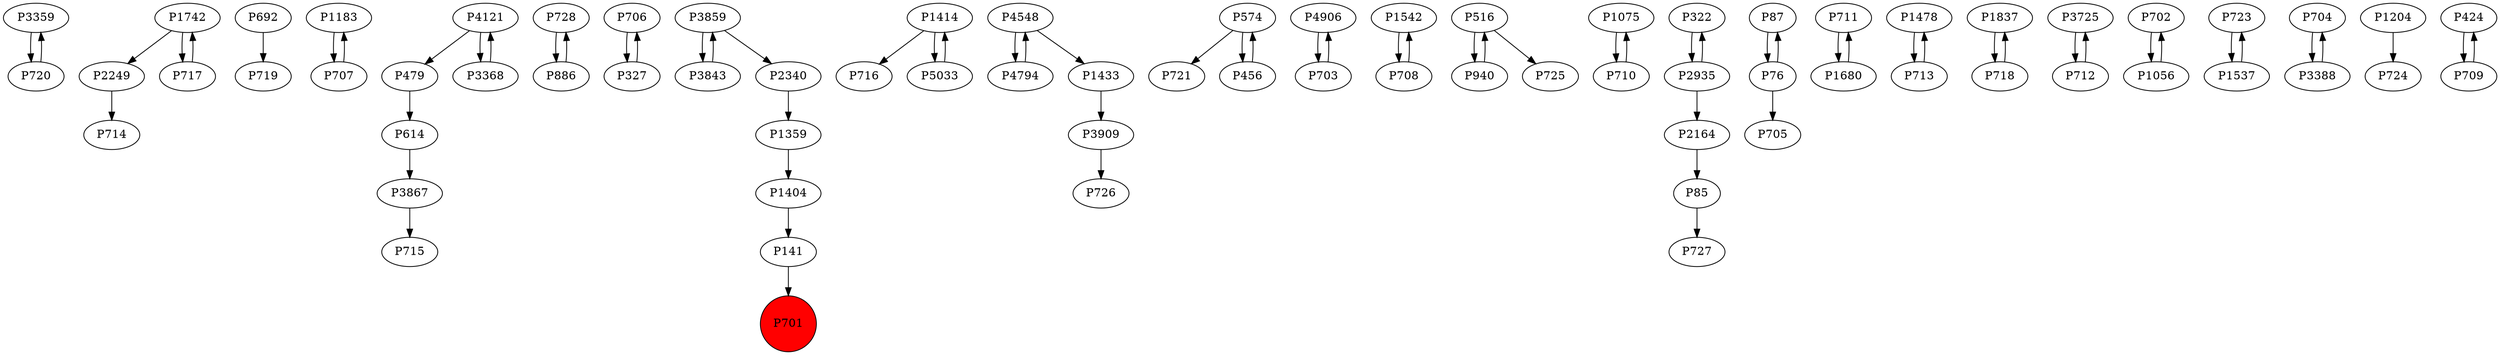 digraph {
	P3359 -> P720
	P2249 -> P714
	P692 -> P719
	P1183 -> P707
	P479 -> P614
	P1742 -> P717
	P728 -> P886
	P706 -> P327
	P141 -> P701
	P3843 -> P3859
	P1414 -> P716
	P3909 -> P726
	P574 -> P721
	P4906 -> P703
	P1542 -> P708
	P516 -> P940
	P1075 -> P710
	P4794 -> P4548
	P1404 -> P141
	P322 -> P2935
	P87 -> P76
	P720 -> P3359
	P4121 -> P3368
	P2935 -> P322
	P1359 -> P1404
	P85 -> P727
	P711 -> P1680
	P1478 -> P713
	P886 -> P728
	P4548 -> P4794
	P1837 -> P718
	P708 -> P1542
	P3725 -> P712
	P702 -> P1056
	P2164 -> P85
	P327 -> P706
	P1056 -> P702
	P2340 -> P1359
	P614 -> P3867
	P4548 -> P1433
	P1680 -> P711
	P707 -> P1183
	P4121 -> P479
	P717 -> P1742
	P723 -> P1537
	P76 -> P87
	P713 -> P1478
	P5033 -> P1414
	P1414 -> P5033
	P1433 -> P3909
	P703 -> P4906
	P718 -> P1837
	P3859 -> P3843
	P704 -> P3388
	P3859 -> P2340
	P3388 -> P704
	P1537 -> P723
	P3867 -> P715
	P712 -> P3725
	P456 -> P574
	P3368 -> P4121
	P1204 -> P724
	P710 -> P1075
	P424 -> P709
	P574 -> P456
	P2935 -> P2164
	P709 -> P424
	P1742 -> P2249
	P940 -> P516
	P76 -> P705
	P516 -> P725
	P701 [shape=circle]
	P701 [style=filled]
	P701 [fillcolor=red]
}